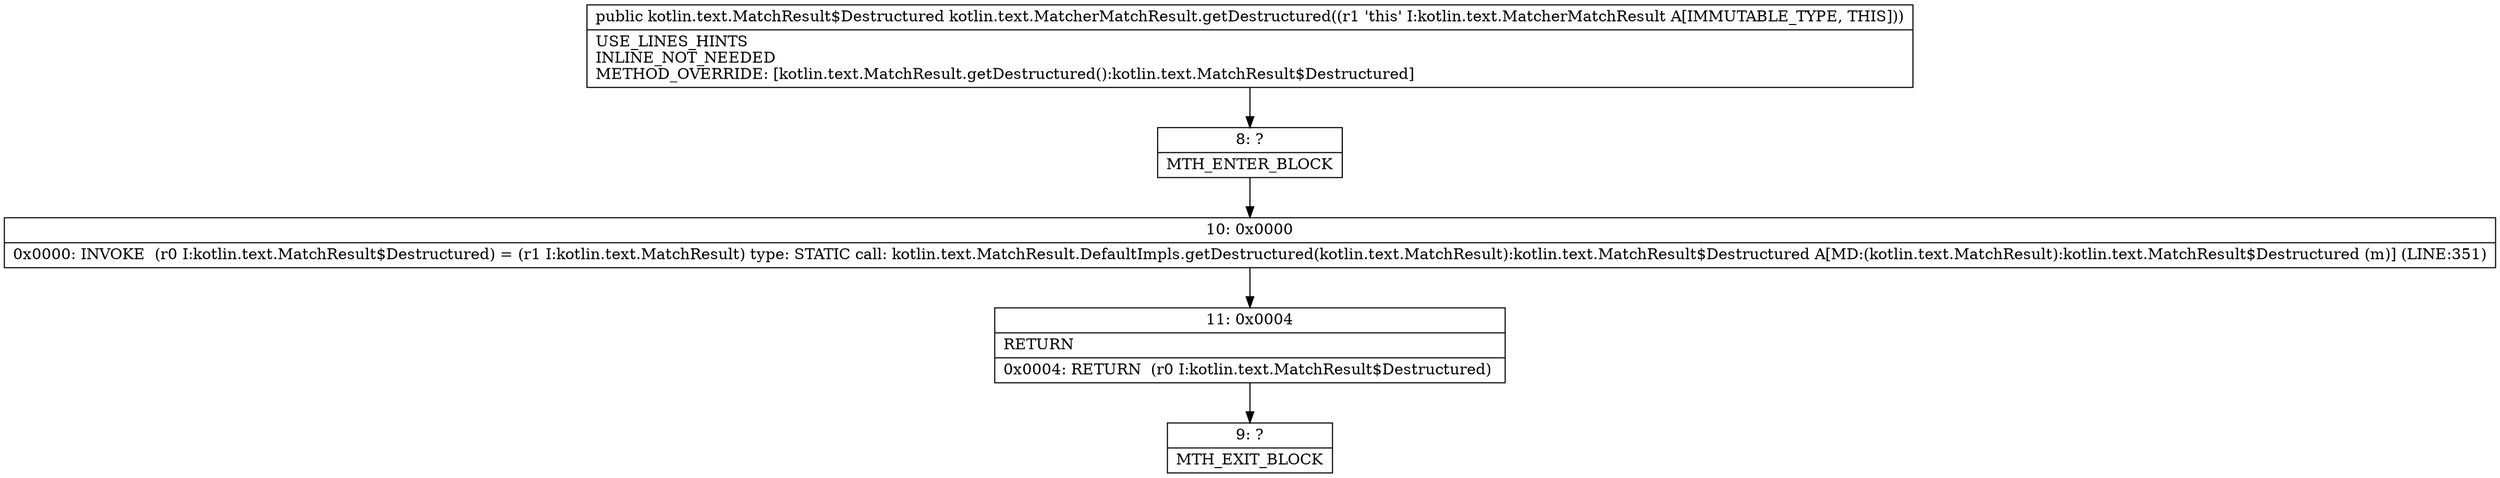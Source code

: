digraph "CFG forkotlin.text.MatcherMatchResult.getDestructured()Lkotlin\/text\/MatchResult$Destructured;" {
Node_8 [shape=record,label="{8\:\ ?|MTH_ENTER_BLOCK\l}"];
Node_10 [shape=record,label="{10\:\ 0x0000|0x0000: INVOKE  (r0 I:kotlin.text.MatchResult$Destructured) = (r1 I:kotlin.text.MatchResult) type: STATIC call: kotlin.text.MatchResult.DefaultImpls.getDestructured(kotlin.text.MatchResult):kotlin.text.MatchResult$Destructured A[MD:(kotlin.text.MatchResult):kotlin.text.MatchResult$Destructured (m)] (LINE:351)\l}"];
Node_11 [shape=record,label="{11\:\ 0x0004|RETURN\l|0x0004: RETURN  (r0 I:kotlin.text.MatchResult$Destructured) \l}"];
Node_9 [shape=record,label="{9\:\ ?|MTH_EXIT_BLOCK\l}"];
MethodNode[shape=record,label="{public kotlin.text.MatchResult$Destructured kotlin.text.MatcherMatchResult.getDestructured((r1 'this' I:kotlin.text.MatcherMatchResult A[IMMUTABLE_TYPE, THIS]))  | USE_LINES_HINTS\lINLINE_NOT_NEEDED\lMETHOD_OVERRIDE: [kotlin.text.MatchResult.getDestructured():kotlin.text.MatchResult$Destructured]\l}"];
MethodNode -> Node_8;Node_8 -> Node_10;
Node_10 -> Node_11;
Node_11 -> Node_9;
}

